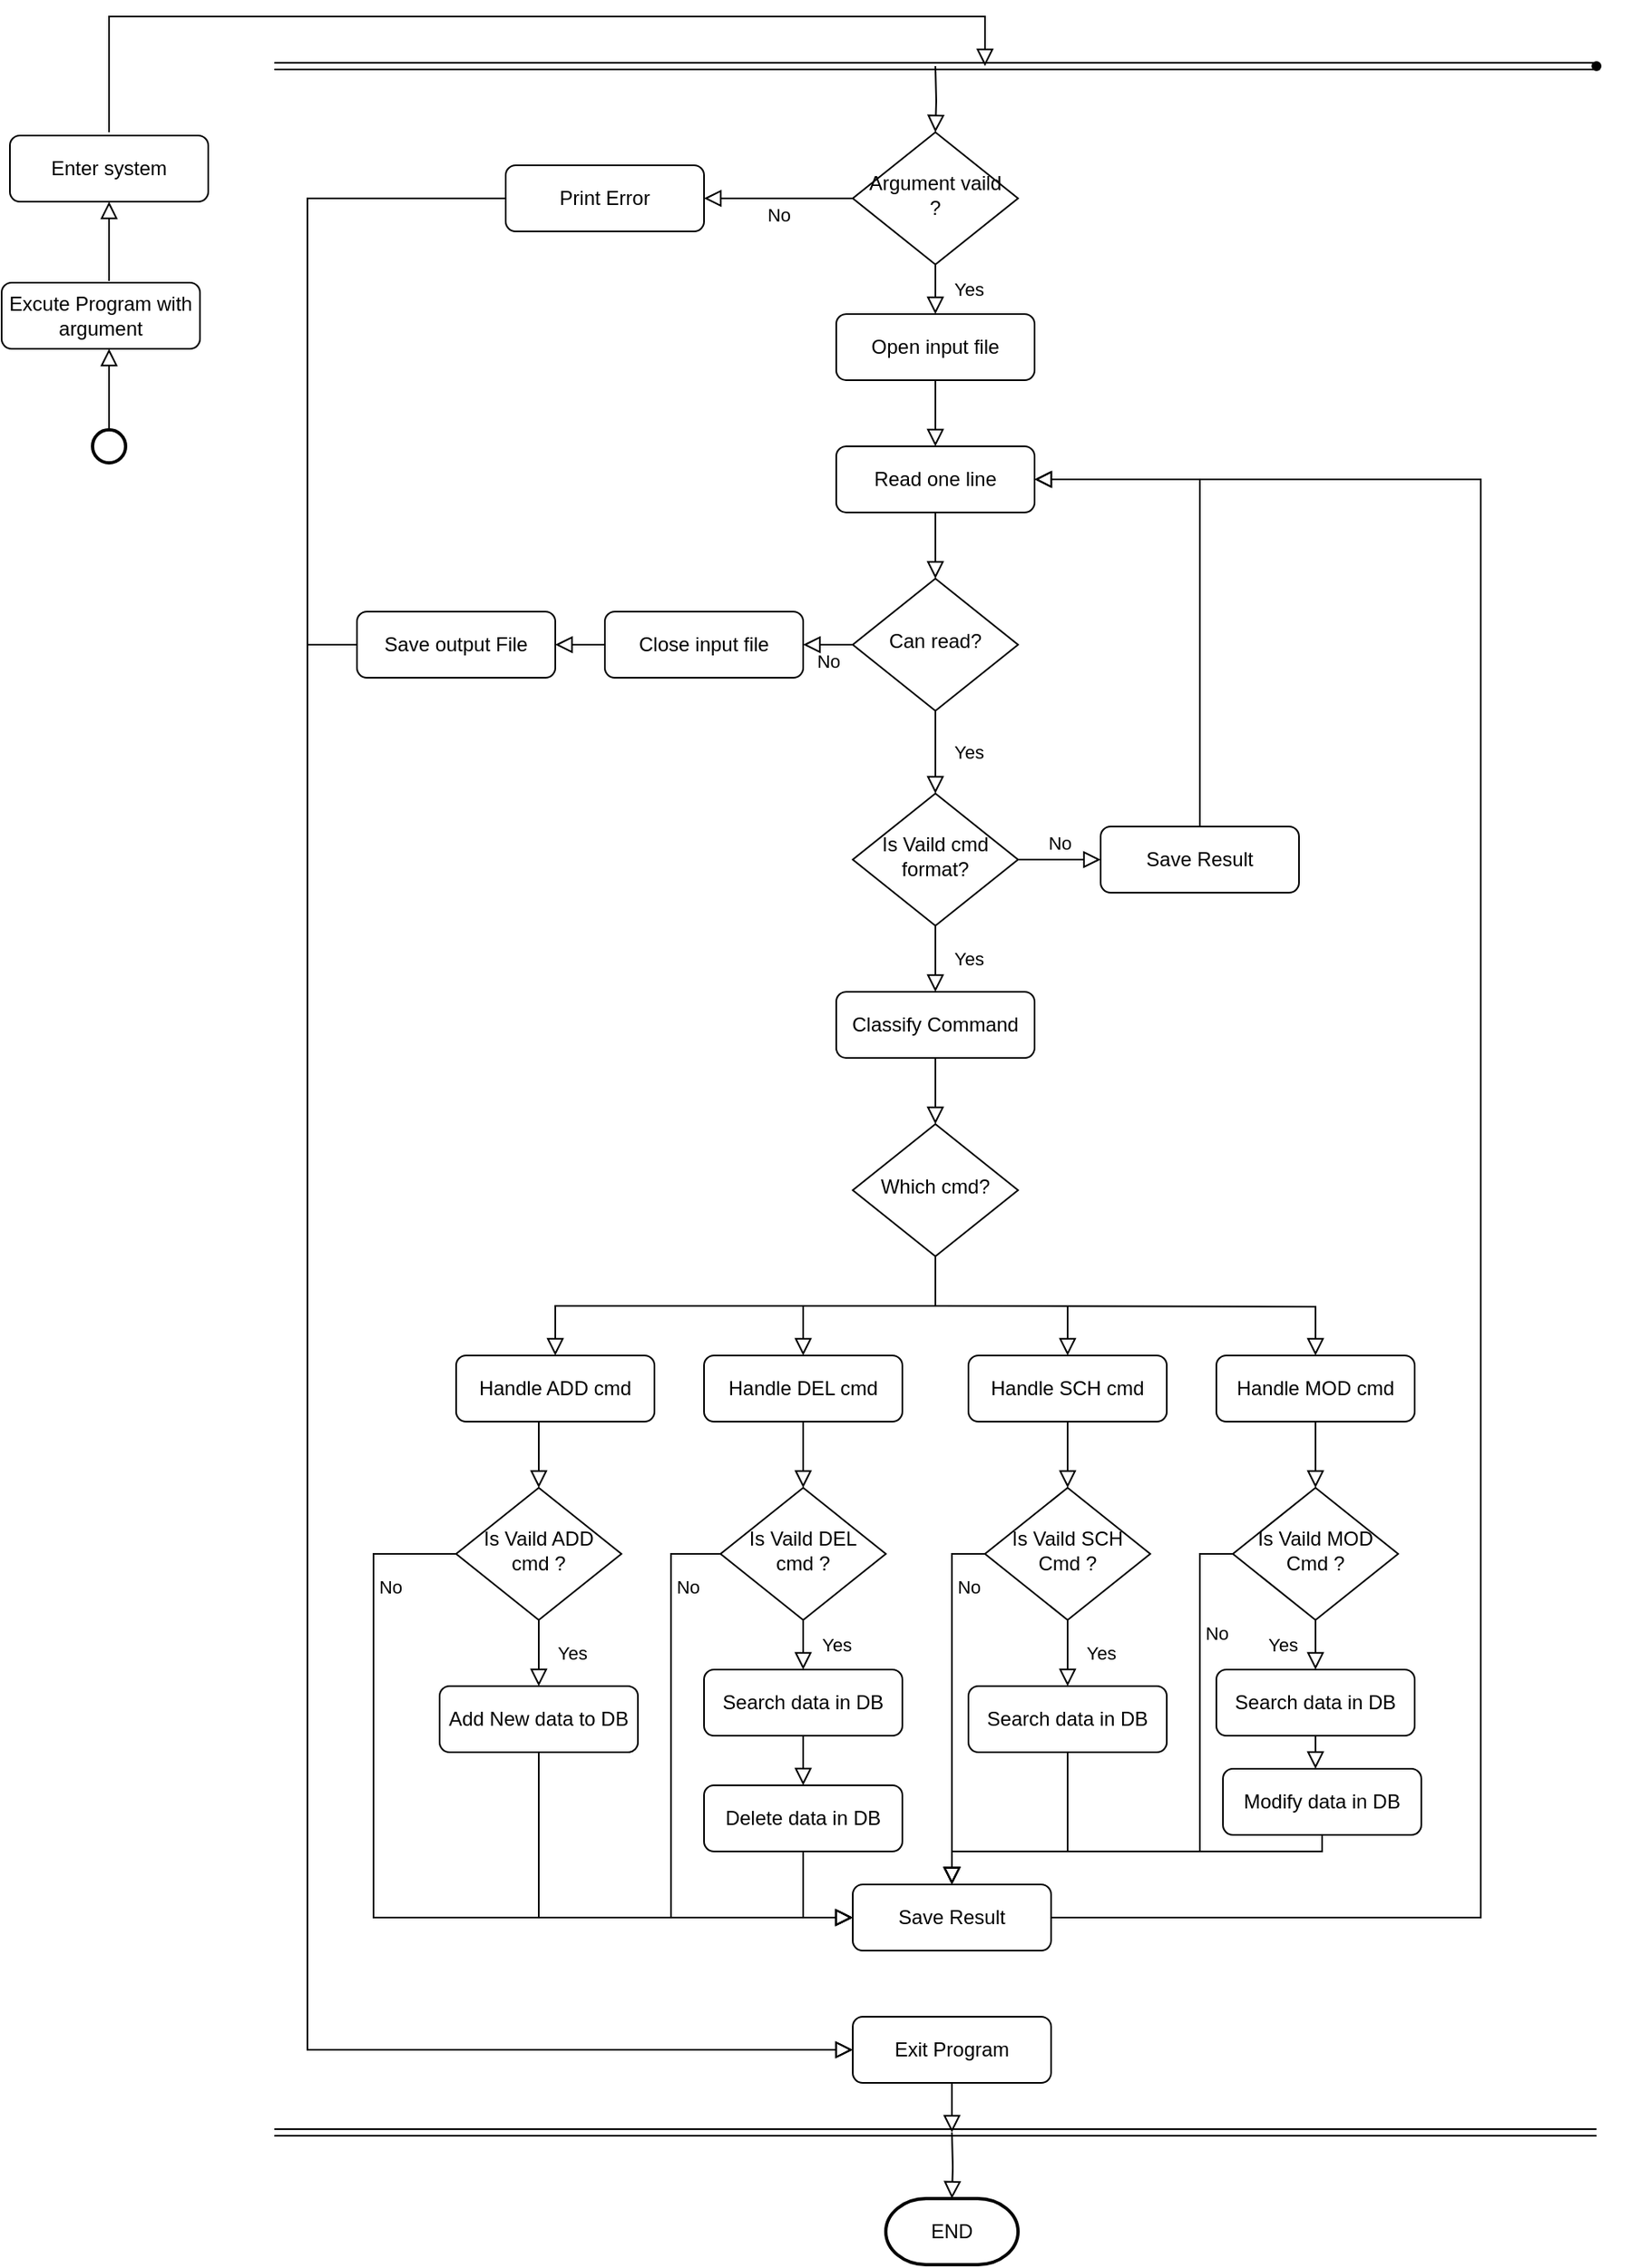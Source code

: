 <mxfile version="17.4.0" type="device"><diagram id="C5RBs43oDa-KdzZeNtuy" name="Page-1"><mxGraphModel dx="3197" dy="2556" grid="1" gridSize="10" guides="1" tooltips="1" connect="1" arrows="1" fold="1" page="1" pageScale="1" pageWidth="827" pageHeight="1169" math="0" shadow="0"><root><mxCell id="WIyWlLk6GJQsqaUBKTNV-0"/><mxCell id="WIyWlLk6GJQsqaUBKTNV-1" parent="WIyWlLk6GJQsqaUBKTNV-0"/><mxCell id="WIyWlLk6GJQsqaUBKTNV-4" value="Yes" style="rounded=0;html=1;jettySize=auto;orthogonalLoop=1;fontSize=11;endArrow=block;endFill=0;endSize=8;strokeWidth=1;shadow=0;labelBackgroundColor=none;edgeStyle=orthogonalEdgeStyle;" parent="WIyWlLk6GJQsqaUBKTNV-1" source="WIyWlLk6GJQsqaUBKTNV-6" edge="1"><mxGeometry y="20" relative="1" as="geometry"><mxPoint as="offset"/><mxPoint x="240" y="360" as="targetPoint"/></mxGeometry></mxCell><mxCell id="WIyWlLk6GJQsqaUBKTNV-5" value="No" style="edgeStyle=orthogonalEdgeStyle;rounded=0;html=1;jettySize=auto;orthogonalLoop=1;fontSize=11;endArrow=block;endFill=0;endSize=8;strokeWidth=1;shadow=0;labelBackgroundColor=none;" parent="WIyWlLk6GJQsqaUBKTNV-1" source="WIyWlLk6GJQsqaUBKTNV-6" target="WIyWlLk6GJQsqaUBKTNV-7" edge="1"><mxGeometry y="10" relative="1" as="geometry"><mxPoint as="offset"/></mxGeometry></mxCell><mxCell id="WIyWlLk6GJQsqaUBKTNV-6" value="Is Vaild cmd format?" style="rhombus;whiteSpace=wrap;html=1;shadow=0;fontFamily=Helvetica;fontSize=12;align=center;strokeWidth=1;spacing=6;spacingTop=-4;" parent="WIyWlLk6GJQsqaUBKTNV-1" vertex="1"><mxGeometry x="190" y="240" width="100" height="80" as="geometry"/></mxCell><mxCell id="WIyWlLk6GJQsqaUBKTNV-7" value="Save Result" style="rounded=1;whiteSpace=wrap;html=1;fontSize=12;glass=0;strokeWidth=1;shadow=0;" parent="WIyWlLk6GJQsqaUBKTNV-1" vertex="1"><mxGeometry x="340" y="260" width="120" height="40" as="geometry"/></mxCell><mxCell id="WIyWlLk6GJQsqaUBKTNV-8" value="No" style="rounded=0;html=1;jettySize=auto;orthogonalLoop=1;fontSize=11;endArrow=block;endFill=0;endSize=8;strokeWidth=1;shadow=0;labelBackgroundColor=none;edgeStyle=orthogonalEdgeStyle;exitX=0;exitY=0.5;exitDx=0;exitDy=0;entryX=0.5;entryY=0;entryDx=0;entryDy=0;" parent="WIyWlLk6GJQsqaUBKTNV-1" source="dnEHYlF9RjigWC5uWO8a-21" target="dnEHYlF9RjigWC5uWO8a-64" edge="1"><mxGeometry x="-0.636" y="10" relative="1" as="geometry"><mxPoint as="offset"/><mxPoint x="620" y="1010" as="sourcePoint"/><mxPoint x="620" y="1070" as="targetPoint"/></mxGeometry></mxCell><mxCell id="dnEHYlF9RjigWC5uWO8a-2" value="Enter system" style="rounded=1;whiteSpace=wrap;html=1;fontSize=12;glass=0;strokeWidth=1;shadow=0;" parent="WIyWlLk6GJQsqaUBKTNV-1" vertex="1"><mxGeometry x="-320" y="-158" width="120" height="40" as="geometry"/></mxCell><mxCell id="dnEHYlF9RjigWC5uWO8a-3" value="" style="rounded=0;html=1;jettySize=auto;orthogonalLoop=1;fontSize=11;endArrow=block;endFill=0;endSize=8;strokeWidth=1;shadow=0;labelBackgroundColor=none;edgeStyle=orthogonalEdgeStyle;" parent="WIyWlLk6GJQsqaUBKTNV-1" edge="1"><mxGeometry relative="1" as="geometry"><mxPoint x="-260" y="-160" as="sourcePoint"/><mxPoint x="270" y="-200" as="targetPoint"/><Array as="points"><mxPoint x="-260" y="-230"/><mxPoint x="270" y="-230"/></Array></mxGeometry></mxCell><mxCell id="dnEHYlF9RjigWC5uWO8a-5" value="" style="shape=link;html=1;rounded=0;" parent="WIyWlLk6GJQsqaUBKTNV-1" target="dnEHYlF9RjigWC5uWO8a-6" edge="1"><mxGeometry width="100" relative="1" as="geometry"><mxPoint x="-160" y="-200" as="sourcePoint"/><mxPoint x="640" y="-200" as="targetPoint"/></mxGeometry></mxCell><mxCell id="dnEHYlF9RjigWC5uWO8a-6" value="" style="shape=waypoint;sketch=0;fillStyle=solid;size=6;pointerEvents=1;points=[];fillColor=none;resizable=0;rotatable=0;perimeter=centerPerimeter;snapToPoint=1;" parent="WIyWlLk6GJQsqaUBKTNV-1" vertex="1"><mxGeometry x="620" y="-220" width="40" height="40" as="geometry"/></mxCell><mxCell id="dnEHYlF9RjigWC5uWO8a-8" value="Excute Program with argument" style="rounded=1;whiteSpace=wrap;html=1;" parent="WIyWlLk6GJQsqaUBKTNV-1" vertex="1"><mxGeometry x="-325" y="-69" width="120" height="40" as="geometry"/></mxCell><mxCell id="dnEHYlF9RjigWC5uWO8a-9" value="" style="rounded=0;html=1;jettySize=auto;orthogonalLoop=1;fontSize=11;endArrow=block;endFill=0;endSize=8;strokeWidth=1;shadow=0;labelBackgroundColor=none;edgeStyle=orthogonalEdgeStyle;" parent="WIyWlLk6GJQsqaUBKTNV-1" target="dnEHYlF9RjigWC5uWO8a-2" edge="1"><mxGeometry relative="1" as="geometry"><mxPoint x="-260" y="-70" as="sourcePoint"/><mxPoint x="-440" y="-60" as="targetPoint"/><Array as="points"><mxPoint x="-260" y="-70"/><mxPoint x="-260" y="-70"/></Array></mxGeometry></mxCell><mxCell id="dnEHYlF9RjigWC5uWO8a-20" value="Is Vaild DEL cmd ?" style="rhombus;whiteSpace=wrap;html=1;shadow=0;fontFamily=Helvetica;fontSize=12;align=center;strokeWidth=1;spacing=6;spacingTop=-4;" parent="WIyWlLk6GJQsqaUBKTNV-1" vertex="1"><mxGeometry x="110" y="660" width="100" height="80" as="geometry"/></mxCell><mxCell id="dnEHYlF9RjigWC5uWO8a-21" value="Is Vaild SCH Cmd ?" style="rhombus;whiteSpace=wrap;html=1;shadow=0;fontFamily=Helvetica;fontSize=12;align=center;strokeWidth=1;spacing=6;spacingTop=-4;" parent="WIyWlLk6GJQsqaUBKTNV-1" vertex="1"><mxGeometry x="270" y="660" width="100" height="80" as="geometry"/></mxCell><mxCell id="dnEHYlF9RjigWC5uWO8a-22" value="Classify Command" style="rounded=1;whiteSpace=wrap;html=1;fontSize=12;glass=0;strokeWidth=1;shadow=0;" parent="WIyWlLk6GJQsqaUBKTNV-1" vertex="1"><mxGeometry x="180" y="360" width="120" height="40" as="geometry"/></mxCell><mxCell id="dnEHYlF9RjigWC5uWO8a-23" value="Is Vaild MOD Cmd ?" style="rhombus;whiteSpace=wrap;html=1;shadow=0;fontFamily=Helvetica;fontSize=12;align=center;strokeWidth=1;spacing=6;spacingTop=-4;" parent="WIyWlLk6GJQsqaUBKTNV-1" vertex="1"><mxGeometry x="420" y="660" width="100" height="80" as="geometry"/></mxCell><mxCell id="dnEHYlF9RjigWC5uWO8a-25" value="Which cmd?" style="rhombus;whiteSpace=wrap;html=1;shadow=0;fontFamily=Helvetica;fontSize=12;align=center;strokeWidth=1;spacing=6;spacingTop=-4;" parent="WIyWlLk6GJQsqaUBKTNV-1" vertex="1"><mxGeometry x="190" y="440" width="100" height="80" as="geometry"/></mxCell><mxCell id="dnEHYlF9RjigWC5uWO8a-26" value="" style="rounded=0;html=1;jettySize=auto;orthogonalLoop=1;fontSize=11;endArrow=block;endFill=0;endSize=8;strokeWidth=1;shadow=0;labelBackgroundColor=none;edgeStyle=orthogonalEdgeStyle;exitX=0.5;exitY=1;exitDx=0;exitDy=0;entryX=0.5;entryY=0;entryDx=0;entryDy=0;" parent="WIyWlLk6GJQsqaUBKTNV-1" source="dnEHYlF9RjigWC5uWO8a-22" target="dnEHYlF9RjigWC5uWO8a-25" edge="1"><mxGeometry relative="1" as="geometry"><mxPoint x="250" y="200" as="sourcePoint"/><mxPoint x="250" y="250" as="targetPoint"/></mxGeometry></mxCell><mxCell id="dnEHYlF9RjigWC5uWO8a-27" value="Handle ADD cmd" style="rounded=1;whiteSpace=wrap;html=1;fontSize=12;glass=0;strokeWidth=1;shadow=0;" parent="WIyWlLk6GJQsqaUBKTNV-1" vertex="1"><mxGeometry x="-50" y="580" width="120" height="40" as="geometry"/></mxCell><mxCell id="dnEHYlF9RjigWC5uWO8a-28" value="Handle DEL cmd" style="rounded=1;whiteSpace=wrap;html=1;fontSize=12;glass=0;strokeWidth=1;shadow=0;" parent="WIyWlLk6GJQsqaUBKTNV-1" vertex="1"><mxGeometry x="100" y="580" width="120" height="40" as="geometry"/></mxCell><mxCell id="dnEHYlF9RjigWC5uWO8a-29" value="Handle SCH cmd" style="rounded=1;whiteSpace=wrap;html=1;fontSize=12;glass=0;strokeWidth=1;shadow=0;" parent="WIyWlLk6GJQsqaUBKTNV-1" vertex="1"><mxGeometry x="260" y="580" width="120" height="40" as="geometry"/></mxCell><mxCell id="dnEHYlF9RjigWC5uWO8a-30" value="Handle MOD cmd" style="rounded=1;whiteSpace=wrap;html=1;fontSize=12;glass=0;strokeWidth=1;shadow=0;" parent="WIyWlLk6GJQsqaUBKTNV-1" vertex="1"><mxGeometry x="410" y="580" width="120" height="40" as="geometry"/></mxCell><mxCell id="dnEHYlF9RjigWC5uWO8a-32" value="" style="rounded=0;html=1;jettySize=auto;orthogonalLoop=1;fontSize=11;endArrow=block;endFill=0;endSize=8;strokeWidth=1;shadow=0;labelBackgroundColor=none;edgeStyle=orthogonalEdgeStyle;entryX=0.5;entryY=0;entryDx=0;entryDy=0;exitX=0.5;exitY=1;exitDx=0;exitDy=0;" parent="WIyWlLk6GJQsqaUBKTNV-1" source="dnEHYlF9RjigWC5uWO8a-25" target="dnEHYlF9RjigWC5uWO8a-27" edge="1"><mxGeometry relative="1" as="geometry"><mxPoint x="240" y="540" as="sourcePoint"/><mxPoint x="250" y="450" as="targetPoint"/></mxGeometry></mxCell><mxCell id="dnEHYlF9RjigWC5uWO8a-33" value="" style="rounded=0;html=1;jettySize=auto;orthogonalLoop=1;fontSize=11;endArrow=block;endFill=0;endSize=8;strokeWidth=1;shadow=0;labelBackgroundColor=none;edgeStyle=orthogonalEdgeStyle;entryX=0.5;entryY=0;entryDx=0;entryDy=0;" parent="WIyWlLk6GJQsqaUBKTNV-1" target="dnEHYlF9RjigWC5uWO8a-28" edge="1"><mxGeometry relative="1" as="geometry"><mxPoint x="160" y="550" as="sourcePoint"/><mxPoint x="250" y="450" as="targetPoint"/></mxGeometry></mxCell><mxCell id="dnEHYlF9RjigWC5uWO8a-34" value="" style="rounded=0;html=1;jettySize=auto;orthogonalLoop=1;fontSize=11;endArrow=block;endFill=0;endSize=8;strokeWidth=1;shadow=0;labelBackgroundColor=none;edgeStyle=orthogonalEdgeStyle;entryX=0.5;entryY=0;entryDx=0;entryDy=0;" parent="WIyWlLk6GJQsqaUBKTNV-1" target="dnEHYlF9RjigWC5uWO8a-30" edge="1"><mxGeometry relative="1" as="geometry"><mxPoint x="240" y="550" as="sourcePoint"/><mxPoint x="480" y="520" as="targetPoint"/></mxGeometry></mxCell><mxCell id="dnEHYlF9RjigWC5uWO8a-35" value="" style="rounded=0;html=1;jettySize=auto;orthogonalLoop=1;fontSize=11;endArrow=block;endFill=0;endSize=8;strokeWidth=1;shadow=0;labelBackgroundColor=none;edgeStyle=orthogonalEdgeStyle;entryX=0.5;entryY=0;entryDx=0;entryDy=0;" parent="WIyWlLk6GJQsqaUBKTNV-1" target="dnEHYlF9RjigWC5uWO8a-29" edge="1"><mxGeometry relative="1" as="geometry"><mxPoint x="320" y="550" as="sourcePoint"/><mxPoint x="250" y="450" as="targetPoint"/></mxGeometry></mxCell><mxCell id="dnEHYlF9RjigWC5uWO8a-36" value="Add New data to DB" style="rounded=1;whiteSpace=wrap;html=1;fontSize=12;glass=0;strokeWidth=1;shadow=0;" parent="WIyWlLk6GJQsqaUBKTNV-1" vertex="1"><mxGeometry x="-60" y="780" width="120" height="40" as="geometry"/></mxCell><mxCell id="dnEHYlF9RjigWC5uWO8a-38" value="Is Vaild ADD cmd ?" style="rhombus;whiteSpace=wrap;html=1;shadow=0;fontFamily=Helvetica;fontSize=12;align=center;strokeWidth=1;spacing=6;spacingTop=-4;" parent="WIyWlLk6GJQsqaUBKTNV-1" vertex="1"><mxGeometry x="-50" y="660" width="100" height="80" as="geometry"/></mxCell><mxCell id="dnEHYlF9RjigWC5uWO8a-39" value="Yes" style="rounded=0;html=1;jettySize=auto;orthogonalLoop=1;fontSize=11;endArrow=block;endFill=0;endSize=8;strokeWidth=1;shadow=0;labelBackgroundColor=none;edgeStyle=orthogonalEdgeStyle;exitX=0.5;exitY=1;exitDx=0;exitDy=0;entryX=0.5;entryY=0;entryDx=0;entryDy=0;" parent="WIyWlLk6GJQsqaUBKTNV-1" source="dnEHYlF9RjigWC5uWO8a-38" target="dnEHYlF9RjigWC5uWO8a-36" edge="1"><mxGeometry y="20" relative="1" as="geometry"><mxPoint as="offset"/><mxPoint x="250" y="330" as="sourcePoint"/><mxPoint y="770" as="targetPoint"/></mxGeometry></mxCell><mxCell id="dnEHYlF9RjigWC5uWO8a-42" value="Argument vaild ?" style="rhombus;whiteSpace=wrap;html=1;shadow=0;fontFamily=Helvetica;fontSize=12;align=center;strokeWidth=1;spacing=6;spacingTop=-4;" parent="WIyWlLk6GJQsqaUBKTNV-1" vertex="1"><mxGeometry x="190" y="-160" width="100" height="80" as="geometry"/></mxCell><mxCell id="dnEHYlF9RjigWC5uWO8a-43" value="" style="shape=link;html=1;rounded=0;" parent="WIyWlLk6GJQsqaUBKTNV-1" edge="1"><mxGeometry width="100" relative="1" as="geometry"><mxPoint x="-160" y="1050" as="sourcePoint"/><mxPoint x="640" y="1050" as="targetPoint"/></mxGeometry></mxCell><mxCell id="dnEHYlF9RjigWC5uWO8a-44" value="Exit Program" style="rounded=1;whiteSpace=wrap;html=1;fontSize=12;glass=0;strokeWidth=1;shadow=0;" parent="WIyWlLk6GJQsqaUBKTNV-1" vertex="1"><mxGeometry x="190" y="980" width="120" height="40" as="geometry"/></mxCell><mxCell id="dnEHYlF9RjigWC5uWO8a-45" value="END" style="strokeWidth=2;html=1;shape=mxgraph.flowchart.terminator;whiteSpace=wrap;" parent="WIyWlLk6GJQsqaUBKTNV-1" vertex="1"><mxGeometry x="210" y="1090" width="80" height="40" as="geometry"/></mxCell><mxCell id="dnEHYlF9RjigWC5uWO8a-46" value="Print Error" style="rounded=1;whiteSpace=wrap;html=1;fontSize=12;glass=0;strokeWidth=1;shadow=0;" parent="WIyWlLk6GJQsqaUBKTNV-1" vertex="1"><mxGeometry x="-20" y="-140" width="120" height="40" as="geometry"/></mxCell><mxCell id="dnEHYlF9RjigWC5uWO8a-47" value="" style="rounded=0;html=1;jettySize=auto;orthogonalLoop=1;fontSize=11;endArrow=block;endFill=0;endSize=8;strokeWidth=1;shadow=0;labelBackgroundColor=none;edgeStyle=orthogonalEdgeStyle;entryX=0.5;entryY=0;entryDx=0;entryDy=0;" parent="WIyWlLk6GJQsqaUBKTNV-1" target="dnEHYlF9RjigWC5uWO8a-42" edge="1"><mxGeometry relative="1" as="geometry"><mxPoint x="240" y="-200" as="sourcePoint"/><mxPoint x="250" y="130" as="targetPoint"/></mxGeometry></mxCell><mxCell id="dnEHYlF9RjigWC5uWO8a-48" value="No" style="edgeStyle=orthogonalEdgeStyle;rounded=0;html=1;jettySize=auto;orthogonalLoop=1;fontSize=11;endArrow=block;endFill=0;endSize=8;strokeWidth=1;shadow=0;labelBackgroundColor=none;exitX=0;exitY=0.5;exitDx=0;exitDy=0;entryX=1;entryY=0.5;entryDx=0;entryDy=0;" parent="WIyWlLk6GJQsqaUBKTNV-1" source="dnEHYlF9RjigWC5uWO8a-42" target="dnEHYlF9RjigWC5uWO8a-46" edge="1"><mxGeometry y="10" relative="1" as="geometry"><mxPoint as="offset"/><mxPoint x="300" y="260" as="sourcePoint"/><mxPoint x="350" y="260" as="targetPoint"/></mxGeometry></mxCell><mxCell id="dnEHYlF9RjigWC5uWO8a-49" value="Open input file" style="rounded=1;whiteSpace=wrap;html=1;fontSize=12;glass=0;strokeWidth=1;shadow=0;" parent="WIyWlLk6GJQsqaUBKTNV-1" vertex="1"><mxGeometry x="180" y="-50" width="120" height="40" as="geometry"/></mxCell><mxCell id="dnEHYlF9RjigWC5uWO8a-51" value="Yes" style="rounded=0;html=1;jettySize=auto;orthogonalLoop=1;fontSize=11;endArrow=block;endFill=0;endSize=8;strokeWidth=1;shadow=0;labelBackgroundColor=none;edgeStyle=orthogonalEdgeStyle;entryX=0.5;entryY=0;entryDx=0;entryDy=0;exitX=0.5;exitY=1;exitDx=0;exitDy=0;" parent="WIyWlLk6GJQsqaUBKTNV-1" source="dnEHYlF9RjigWC5uWO8a-42" target="dnEHYlF9RjigWC5uWO8a-49" edge="1"><mxGeometry y="20" relative="1" as="geometry"><mxPoint as="offset"/><mxPoint x="250" y="300" as="sourcePoint"/><mxPoint x="250" y="340" as="targetPoint"/></mxGeometry></mxCell><mxCell id="dnEHYlF9RjigWC5uWO8a-52" value="Can read?" style="rhombus;whiteSpace=wrap;html=1;shadow=0;fontFamily=Helvetica;fontSize=12;align=center;strokeWidth=1;spacing=6;spacingTop=-4;" parent="WIyWlLk6GJQsqaUBKTNV-1" vertex="1"><mxGeometry x="190" y="110" width="100" height="80" as="geometry"/></mxCell><mxCell id="dnEHYlF9RjigWC5uWO8a-54" value="Read one line" style="rounded=1;whiteSpace=wrap;html=1;fontSize=12;glass=0;strokeWidth=1;shadow=0;" parent="WIyWlLk6GJQsqaUBKTNV-1" vertex="1"><mxGeometry x="180" y="30" width="120" height="40" as="geometry"/></mxCell><mxCell id="dnEHYlF9RjigWC5uWO8a-55" value="" style="rounded=0;html=1;jettySize=auto;orthogonalLoop=1;fontSize=11;endArrow=block;endFill=0;endSize=8;strokeWidth=1;shadow=0;labelBackgroundColor=none;edgeStyle=orthogonalEdgeStyle;exitX=0.5;exitY=1;exitDx=0;exitDy=0;" parent="WIyWlLk6GJQsqaUBKTNV-1" source="dnEHYlF9RjigWC5uWO8a-49" edge="1"><mxGeometry relative="1" as="geometry"><mxPoint x="250" y="260" as="sourcePoint"/><mxPoint x="240" y="30" as="targetPoint"/></mxGeometry></mxCell><mxCell id="dnEHYlF9RjigWC5uWO8a-56" value="Save output File" style="rounded=1;whiteSpace=wrap;html=1;fontSize=12;glass=0;strokeWidth=1;shadow=0;" parent="WIyWlLk6GJQsqaUBKTNV-1" vertex="1"><mxGeometry x="-110" y="130" width="120" height="40" as="geometry"/></mxCell><mxCell id="dnEHYlF9RjigWC5uWO8a-58" value="" style="rounded=0;html=1;jettySize=auto;orthogonalLoop=1;fontSize=11;endArrow=block;endFill=0;endSize=8;strokeWidth=1;shadow=0;labelBackgroundColor=none;edgeStyle=orthogonalEdgeStyle;exitX=0.5;exitY=1;exitDx=0;exitDy=0;entryX=0.5;entryY=0;entryDx=0;entryDy=0;" parent="WIyWlLk6GJQsqaUBKTNV-1" source="dnEHYlF9RjigWC5uWO8a-54" target="dnEHYlF9RjigWC5uWO8a-52" edge="1"><mxGeometry relative="1" as="geometry"><mxPoint x="250" as="sourcePoint"/><mxPoint x="250" y="40" as="targetPoint"/></mxGeometry></mxCell><mxCell id="dnEHYlF9RjigWC5uWO8a-59" value="Yes" style="rounded=0;html=1;jettySize=auto;orthogonalLoop=1;fontSize=11;endArrow=block;endFill=0;endSize=8;strokeWidth=1;shadow=0;labelBackgroundColor=none;edgeStyle=orthogonalEdgeStyle;exitX=0.5;exitY=1;exitDx=0;exitDy=0;" parent="WIyWlLk6GJQsqaUBKTNV-1" source="dnEHYlF9RjigWC5uWO8a-52" edge="1"><mxGeometry y="20" relative="1" as="geometry"><mxPoint as="offset"/><mxPoint x="250" y="330" as="sourcePoint"/><mxPoint x="240" y="240" as="targetPoint"/></mxGeometry></mxCell><mxCell id="dnEHYlF9RjigWC5uWO8a-61" value="" style="rounded=0;html=1;jettySize=auto;orthogonalLoop=1;fontSize=11;endArrow=block;endFill=0;endSize=8;strokeWidth=1;shadow=0;labelBackgroundColor=none;edgeStyle=orthogonalEdgeStyle;exitX=0.5;exitY=1;exitDx=0;exitDy=0;entryX=0;entryY=0.5;entryDx=0;entryDy=0;" parent="WIyWlLk6GJQsqaUBKTNV-1" source="dnEHYlF9RjigWC5uWO8a-36" target="dnEHYlF9RjigWC5uWO8a-64" edge="1"><mxGeometry relative="1" as="geometry"><mxPoint x="250" y="410" as="sourcePoint"/><mxPoint y="920" as="targetPoint"/></mxGeometry></mxCell><mxCell id="dnEHYlF9RjigWC5uWO8a-62" value="Search data in DB" style="rounded=1;whiteSpace=wrap;html=1;fontSize=12;glass=0;strokeWidth=1;shadow=0;" parent="WIyWlLk6GJQsqaUBKTNV-1" vertex="1"><mxGeometry x="100" y="770" width="120" height="40" as="geometry"/></mxCell><mxCell id="dnEHYlF9RjigWC5uWO8a-63" value="Yes" style="rounded=0;html=1;jettySize=auto;orthogonalLoop=1;fontSize=11;endArrow=block;endFill=0;endSize=8;strokeWidth=1;shadow=0;labelBackgroundColor=none;edgeStyle=orthogonalEdgeStyle;exitX=0.5;exitY=1;exitDx=0;exitDy=0;entryX=0.5;entryY=0;entryDx=0;entryDy=0;" parent="WIyWlLk6GJQsqaUBKTNV-1" target="dnEHYlF9RjigWC5uWO8a-62" edge="1"><mxGeometry y="20" relative="1" as="geometry"><mxPoint as="offset"/><mxPoint x="160" y="740" as="sourcePoint"/><mxPoint x="160" y="770" as="targetPoint"/></mxGeometry></mxCell><mxCell id="dnEHYlF9RjigWC5uWO8a-64" value="Save Result" style="rounded=1;whiteSpace=wrap;html=1;fontSize=12;glass=0;strokeWidth=1;shadow=0;" parent="WIyWlLk6GJQsqaUBKTNV-1" vertex="1"><mxGeometry x="190" y="900" width="120" height="40" as="geometry"/></mxCell><mxCell id="dnEHYlF9RjigWC5uWO8a-66" value="" style="rounded=0;html=1;jettySize=auto;orthogonalLoop=1;fontSize=11;endArrow=block;endFill=0;endSize=8;strokeWidth=1;shadow=0;labelBackgroundColor=none;edgeStyle=orthogonalEdgeStyle;exitX=0.417;exitY=1;exitDx=0;exitDy=0;entryX=0.5;entryY=0;entryDx=0;entryDy=0;exitPerimeter=0;" parent="WIyWlLk6GJQsqaUBKTNV-1" source="dnEHYlF9RjigWC5uWO8a-27" target="dnEHYlF9RjigWC5uWO8a-38" edge="1"><mxGeometry relative="1" as="geometry"><mxPoint x="250" y="410" as="sourcePoint"/><mxPoint x="250" y="450" as="targetPoint"/></mxGeometry></mxCell><mxCell id="dnEHYlF9RjigWC5uWO8a-67" value="" style="rounded=0;html=1;jettySize=auto;orthogonalLoop=1;fontSize=11;endArrow=block;endFill=0;endSize=8;strokeWidth=1;shadow=0;labelBackgroundColor=none;edgeStyle=orthogonalEdgeStyle;exitX=0.5;exitY=1;exitDx=0;exitDy=0;entryX=0.5;entryY=0;entryDx=0;entryDy=0;" parent="WIyWlLk6GJQsqaUBKTNV-1" source="dnEHYlF9RjigWC5uWO8a-28" target="dnEHYlF9RjigWC5uWO8a-20" edge="1"><mxGeometry relative="1" as="geometry"><mxPoint x="10.04" y="630" as="sourcePoint"/><mxPoint x="10" y="670" as="targetPoint"/></mxGeometry></mxCell><mxCell id="dnEHYlF9RjigWC5uWO8a-69" value="Search data in DB" style="rounded=1;whiteSpace=wrap;html=1;fontSize=12;glass=0;strokeWidth=1;shadow=0;" parent="WIyWlLk6GJQsqaUBKTNV-1" vertex="1"><mxGeometry x="260" y="780" width="120" height="40" as="geometry"/></mxCell><mxCell id="dnEHYlF9RjigWC5uWO8a-71" value="Search data in DB" style="rounded=1;whiteSpace=wrap;html=1;fontSize=12;glass=0;strokeWidth=1;shadow=0;" parent="WIyWlLk6GJQsqaUBKTNV-1" vertex="1"><mxGeometry x="410" y="770" width="120" height="40" as="geometry"/></mxCell><mxCell id="dnEHYlF9RjigWC5uWO8a-72" value="" style="rounded=0;html=1;jettySize=auto;orthogonalLoop=1;fontSize=11;endArrow=block;endFill=0;endSize=8;strokeWidth=1;shadow=0;labelBackgroundColor=none;edgeStyle=orthogonalEdgeStyle;exitX=0.5;exitY=1;exitDx=0;exitDy=0;entryX=0.5;entryY=0;entryDx=0;entryDy=0;" parent="WIyWlLk6GJQsqaUBKTNV-1" source="dnEHYlF9RjigWC5uWO8a-29" target="dnEHYlF9RjigWC5uWO8a-21" edge="1"><mxGeometry relative="1" as="geometry"><mxPoint x="170" y="630" as="sourcePoint"/><mxPoint x="170" y="670" as="targetPoint"/></mxGeometry></mxCell><mxCell id="dnEHYlF9RjigWC5uWO8a-73" value="" style="rounded=0;html=1;jettySize=auto;orthogonalLoop=1;fontSize=11;endArrow=block;endFill=0;endSize=8;strokeWidth=1;shadow=0;labelBackgroundColor=none;edgeStyle=orthogonalEdgeStyle;exitX=0.5;exitY=1;exitDx=0;exitDy=0;entryX=0.5;entryY=0;entryDx=0;entryDy=0;" parent="WIyWlLk6GJQsqaUBKTNV-1" source="dnEHYlF9RjigWC5uWO8a-30" target="dnEHYlF9RjigWC5uWO8a-23" edge="1"><mxGeometry relative="1" as="geometry"><mxPoint x="330" y="630" as="sourcePoint"/><mxPoint x="330" y="670" as="targetPoint"/></mxGeometry></mxCell><mxCell id="dnEHYlF9RjigWC5uWO8a-74" value="Yes" style="rounded=0;html=1;jettySize=auto;orthogonalLoop=1;fontSize=11;endArrow=block;endFill=0;endSize=8;strokeWidth=1;shadow=0;labelBackgroundColor=none;edgeStyle=orthogonalEdgeStyle;exitX=0.5;exitY=1;exitDx=0;exitDy=0;entryX=0.5;entryY=0;entryDx=0;entryDy=0;" parent="WIyWlLk6GJQsqaUBKTNV-1" source="dnEHYlF9RjigWC5uWO8a-21" target="dnEHYlF9RjigWC5uWO8a-69" edge="1"><mxGeometry y="20" relative="1" as="geometry"><mxPoint as="offset"/><mxPoint x="10" y="750" as="sourcePoint"/><mxPoint x="10" y="790" as="targetPoint"/></mxGeometry></mxCell><mxCell id="dnEHYlF9RjigWC5uWO8a-75" value="Yes" style="rounded=0;html=1;jettySize=auto;orthogonalLoop=1;fontSize=11;endArrow=block;endFill=0;endSize=8;strokeWidth=1;shadow=0;labelBackgroundColor=none;edgeStyle=orthogonalEdgeStyle;exitX=0.5;exitY=1;exitDx=0;exitDy=0;" parent="WIyWlLk6GJQsqaUBKTNV-1" source="dnEHYlF9RjigWC5uWO8a-23" target="dnEHYlF9RjigWC5uWO8a-71" edge="1"><mxGeometry y="20" relative="1" as="geometry"><mxPoint as="offset"/><mxPoint x="330" y="750" as="sourcePoint"/><mxPoint x="330" y="790" as="targetPoint"/></mxGeometry></mxCell><mxCell id="dnEHYlF9RjigWC5uWO8a-76" value="No" style="edgeStyle=orthogonalEdgeStyle;rounded=0;html=1;jettySize=auto;orthogonalLoop=1;fontSize=11;endArrow=block;endFill=0;endSize=8;strokeWidth=1;shadow=0;labelBackgroundColor=none;exitX=0;exitY=0.5;exitDx=0;exitDy=0;" parent="WIyWlLk6GJQsqaUBKTNV-1" source="dnEHYlF9RjigWC5uWO8a-38" edge="1"><mxGeometry x="-0.75" y="10" relative="1" as="geometry"><mxPoint as="offset"/><mxPoint x="300" y="290" as="sourcePoint"/><mxPoint x="190" y="920" as="targetPoint"/><Array as="points"><mxPoint x="-100" y="700"/><mxPoint x="-100" y="920"/></Array></mxGeometry></mxCell><mxCell id="dnEHYlF9RjigWC5uWO8a-77" value="No" style="edgeStyle=orthogonalEdgeStyle;rounded=0;html=1;jettySize=auto;orthogonalLoop=1;fontSize=11;endArrow=block;endFill=0;endSize=8;strokeWidth=1;shadow=0;labelBackgroundColor=none;exitX=0;exitY=0.5;exitDx=0;exitDy=0;entryX=0;entryY=0.5;entryDx=0;entryDy=0;" parent="WIyWlLk6GJQsqaUBKTNV-1" source="dnEHYlF9RjigWC5uWO8a-20" target="dnEHYlF9RjigWC5uWO8a-64" edge="1"><mxGeometry x="-0.722" y="10" relative="1" as="geometry"><mxPoint as="offset"/><mxPoint x="-40" y="710" as="sourcePoint"/><mxPoint x="200" y="930" as="targetPoint"/><Array as="points"><mxPoint x="80" y="700"/><mxPoint x="80" y="920"/></Array></mxGeometry></mxCell><mxCell id="dnEHYlF9RjigWC5uWO8a-80" value="" style="rounded=0;html=1;jettySize=auto;orthogonalLoop=1;fontSize=11;endArrow=block;endFill=0;endSize=8;strokeWidth=1;shadow=0;labelBackgroundColor=none;edgeStyle=orthogonalEdgeStyle;exitX=0.5;exitY=1;exitDx=0;exitDy=0;" parent="WIyWlLk6GJQsqaUBKTNV-1" source="dnEHYlF9RjigWC5uWO8a-69" edge="1"><mxGeometry relative="1" as="geometry"><mxPoint x="250" y="410" as="sourcePoint"/><mxPoint x="250" y="900" as="targetPoint"/><Array as="points"><mxPoint x="320" y="880"/><mxPoint x="250" y="880"/></Array></mxGeometry></mxCell><mxCell id="dnEHYlF9RjigWC5uWO8a-82" value="" style="rounded=0;html=1;jettySize=auto;orthogonalLoop=1;fontSize=11;endArrow=block;endFill=0;endSize=8;strokeWidth=1;shadow=0;labelBackgroundColor=none;edgeStyle=orthogonalEdgeStyle;exitX=1;exitY=0.5;exitDx=0;exitDy=0;entryX=1;entryY=0.5;entryDx=0;entryDy=0;" parent="WIyWlLk6GJQsqaUBKTNV-1" source="dnEHYlF9RjigWC5uWO8a-64" target="dnEHYlF9RjigWC5uWO8a-54" edge="1"><mxGeometry relative="1" as="geometry"><mxPoint x="10.04" y="630" as="sourcePoint"/><mxPoint x="600" y="50" as="targetPoint"/><Array as="points"><mxPoint x="570" y="920"/><mxPoint x="570" y="50"/></Array></mxGeometry></mxCell><mxCell id="dnEHYlF9RjigWC5uWO8a-84" value="" style="rounded=0;html=1;jettySize=auto;orthogonalLoop=1;fontSize=11;endArrow=block;endFill=0;endSize=8;strokeWidth=1;shadow=0;labelBackgroundColor=none;edgeStyle=orthogonalEdgeStyle;exitX=0;exitY=0.5;exitDx=0;exitDy=0;entryX=0;entryY=0.5;entryDx=0;entryDy=0;" parent="WIyWlLk6GJQsqaUBKTNV-1" source="dnEHYlF9RjigWC5uWO8a-56" target="dnEHYlF9RjigWC5uWO8a-44" edge="1"><mxGeometry relative="1" as="geometry"><mxPoint x="250" y="80" as="sourcePoint"/><mxPoint x="-160" y="1081" as="targetPoint"/><Array as="points"><mxPoint x="-140" y="150"/><mxPoint x="-140" y="1000"/></Array></mxGeometry></mxCell><mxCell id="dnEHYlF9RjigWC5uWO8a-87" value="" style="rounded=0;html=1;jettySize=auto;orthogonalLoop=1;fontSize=11;endArrow=block;endFill=0;endSize=8;strokeWidth=1;shadow=0;labelBackgroundColor=none;edgeStyle=orthogonalEdgeStyle;exitX=0.5;exitY=1;exitDx=0;exitDy=0;" parent="WIyWlLk6GJQsqaUBKTNV-1" source="dnEHYlF9RjigWC5uWO8a-44" edge="1"><mxGeometry relative="1" as="geometry"><mxPoint x="260" y="950" as="sourcePoint"/><mxPoint x="250" y="1050" as="targetPoint"/></mxGeometry></mxCell><mxCell id="dnEHYlF9RjigWC5uWO8a-88" value="" style="rounded=0;html=1;jettySize=auto;orthogonalLoop=1;fontSize=11;endArrow=block;endFill=0;endSize=8;strokeWidth=1;shadow=0;labelBackgroundColor=none;edgeStyle=orthogonalEdgeStyle;entryX=0.5;entryY=0;entryDx=0;entryDy=0;entryPerimeter=0;" parent="WIyWlLk6GJQsqaUBKTNV-1" target="dnEHYlF9RjigWC5uWO8a-45" edge="1"><mxGeometry relative="1" as="geometry"><mxPoint x="250" y="1050" as="sourcePoint"/><mxPoint x="260" y="1060" as="targetPoint"/></mxGeometry></mxCell><mxCell id="dnEHYlF9RjigWC5uWO8a-90" value="" style="rounded=0;html=1;jettySize=auto;orthogonalLoop=1;fontSize=11;endArrow=block;endFill=0;endSize=8;strokeWidth=1;shadow=0;labelBackgroundColor=none;edgeStyle=orthogonalEdgeStyle;exitX=0;exitY=0.5;exitDx=0;exitDy=0;" parent="WIyWlLk6GJQsqaUBKTNV-1" source="dnEHYlF9RjigWC5uWO8a-46" edge="1"><mxGeometry relative="1" as="geometry"><mxPoint x="-90" y="160" as="sourcePoint"/><mxPoint x="190" y="1000" as="targetPoint"/><Array as="points"><mxPoint x="-140" y="-120"/><mxPoint x="-140" y="1000"/></Array></mxGeometry></mxCell><mxCell id="dnEHYlF9RjigWC5uWO8a-91" value="No" style="edgeStyle=orthogonalEdgeStyle;rounded=0;html=1;jettySize=auto;orthogonalLoop=1;fontSize=11;endArrow=block;endFill=0;endSize=8;strokeWidth=1;shadow=0;labelBackgroundColor=none;exitX=0;exitY=0.5;exitDx=0;exitDy=0;entryX=1;entryY=0.5;entryDx=0;entryDy=0;" parent="WIyWlLk6GJQsqaUBKTNV-1" source="dnEHYlF9RjigWC5uWO8a-52" target="dnEHYlF9RjigWC5uWO8a-92" edge="1"><mxGeometry y="10" relative="1" as="geometry"><mxPoint as="offset"/><mxPoint x="300" y="290" as="sourcePoint"/><mxPoint x="410" y="130" as="targetPoint"/></mxGeometry></mxCell><mxCell id="dnEHYlF9RjigWC5uWO8a-92" value="Close input file" style="rounded=1;whiteSpace=wrap;html=1;fontSize=12;glass=0;strokeWidth=1;shadow=0;" parent="WIyWlLk6GJQsqaUBKTNV-1" vertex="1"><mxGeometry x="40" y="130" width="120" height="40" as="geometry"/></mxCell><mxCell id="dnEHYlF9RjigWC5uWO8a-93" value="" style="rounded=0;html=1;jettySize=auto;orthogonalLoop=1;fontSize=11;endArrow=block;endFill=0;endSize=8;strokeWidth=1;shadow=0;labelBackgroundColor=none;edgeStyle=orthogonalEdgeStyle;exitX=0;exitY=0.5;exitDx=0;exitDy=0;" parent="WIyWlLk6GJQsqaUBKTNV-1" source="dnEHYlF9RjigWC5uWO8a-92" edge="1"><mxGeometry relative="1" as="geometry"><mxPoint x="250" y="410" as="sourcePoint"/><mxPoint x="10" y="150" as="targetPoint"/></mxGeometry></mxCell><mxCell id="dnEHYlF9RjigWC5uWO8a-94" value="" style="rounded=0;html=1;jettySize=auto;orthogonalLoop=1;fontSize=11;endArrow=block;endFill=0;endSize=8;strokeWidth=1;shadow=0;labelBackgroundColor=none;edgeStyle=orthogonalEdgeStyle;exitX=0.5;exitY=0;exitDx=0;exitDy=0;" parent="WIyWlLk6GJQsqaUBKTNV-1" source="WIyWlLk6GJQsqaUBKTNV-7" edge="1"><mxGeometry relative="1" as="geometry"><mxPoint x="250" as="sourcePoint"/><mxPoint x="300" y="50" as="targetPoint"/><Array as="points"><mxPoint x="400" y="50"/></Array></mxGeometry></mxCell><mxCell id="gKCv1FUGqA5pa8oy1b2I-0" value="No" style="rounded=0;html=1;jettySize=auto;orthogonalLoop=1;fontSize=11;endArrow=block;endFill=0;endSize=8;strokeWidth=1;shadow=0;labelBackgroundColor=none;edgeStyle=orthogonalEdgeStyle;exitX=0;exitY=0.5;exitDx=0;exitDy=0;" parent="WIyWlLk6GJQsqaUBKTNV-1" source="dnEHYlF9RjigWC5uWO8a-23" edge="1"><mxGeometry x="-0.636" y="10" relative="1" as="geometry"><mxPoint as="offset"/><mxPoint x="280" y="710" as="sourcePoint"/><mxPoint x="250" y="900" as="targetPoint"/><Array as="points"><mxPoint x="400" y="700"/><mxPoint x="400" y="880"/><mxPoint x="250" y="880"/></Array></mxGeometry></mxCell><mxCell id="3MHonboRwBSVBTPUj9D--0" value="Delete data in DB" style="rounded=1;whiteSpace=wrap;html=1;fontSize=12;glass=0;strokeWidth=1;shadow=0;" vertex="1" parent="WIyWlLk6GJQsqaUBKTNV-1"><mxGeometry x="100" y="840" width="120" height="40" as="geometry"/></mxCell><mxCell id="3MHonboRwBSVBTPUj9D--4" value="" style="rounded=0;html=1;jettySize=auto;orthogonalLoop=1;fontSize=11;endArrow=block;endFill=0;endSize=8;strokeWidth=1;shadow=0;labelBackgroundColor=none;edgeStyle=orthogonalEdgeStyle;exitX=0.5;exitY=1;exitDx=0;exitDy=0;entryX=0.5;entryY=0;entryDx=0;entryDy=0;" edge="1" parent="WIyWlLk6GJQsqaUBKTNV-1" source="dnEHYlF9RjigWC5uWO8a-62" target="3MHonboRwBSVBTPUj9D--0"><mxGeometry relative="1" as="geometry"><mxPoint x="170" y="630" as="sourcePoint"/><mxPoint x="170" y="670" as="targetPoint"/></mxGeometry></mxCell><mxCell id="3MHonboRwBSVBTPUj9D--5" value="" style="rounded=0;html=1;jettySize=auto;orthogonalLoop=1;fontSize=11;endArrow=block;endFill=0;endSize=8;strokeWidth=1;shadow=0;labelBackgroundColor=none;edgeStyle=orthogonalEdgeStyle;exitX=0.5;exitY=1;exitDx=0;exitDy=0;" edge="1" parent="WIyWlLk6GJQsqaUBKTNV-1" source="3MHonboRwBSVBTPUj9D--0"><mxGeometry relative="1" as="geometry"><mxPoint x="170" y="820" as="sourcePoint"/><mxPoint x="190" y="920" as="targetPoint"/><Array as="points"><mxPoint x="160" y="920"/></Array></mxGeometry></mxCell><mxCell id="3MHonboRwBSVBTPUj9D--6" value="Modify data in DB" style="rounded=1;whiteSpace=wrap;html=1;fontSize=12;glass=0;strokeWidth=1;shadow=0;" vertex="1" parent="WIyWlLk6GJQsqaUBKTNV-1"><mxGeometry x="414" y="830" width="120" height="40" as="geometry"/></mxCell><mxCell id="3MHonboRwBSVBTPUj9D--7" value="" style="rounded=0;html=1;jettySize=auto;orthogonalLoop=1;fontSize=11;endArrow=block;endFill=0;endSize=8;strokeWidth=1;shadow=0;labelBackgroundColor=none;edgeStyle=orthogonalEdgeStyle;exitX=0.5;exitY=1;exitDx=0;exitDy=0;" edge="1" parent="WIyWlLk6GJQsqaUBKTNV-1" source="dnEHYlF9RjigWC5uWO8a-71"><mxGeometry relative="1" as="geometry"><mxPoint x="170" y="820" as="sourcePoint"/><mxPoint x="470" y="830" as="targetPoint"/></mxGeometry></mxCell><mxCell id="3MHonboRwBSVBTPUj9D--8" value="" style="rounded=0;html=1;jettySize=auto;orthogonalLoop=1;fontSize=11;endArrow=block;endFill=0;endSize=8;strokeWidth=1;shadow=0;labelBackgroundColor=none;edgeStyle=orthogonalEdgeStyle;exitX=0.5;exitY=1;exitDx=0;exitDy=0;" edge="1" parent="WIyWlLk6GJQsqaUBKTNV-1" source="3MHonboRwBSVBTPUj9D--6"><mxGeometry relative="1" as="geometry"><mxPoint x="480" y="820" as="sourcePoint"/><mxPoint x="250" y="900" as="targetPoint"/><Array as="points"><mxPoint x="474" y="880"/></Array></mxGeometry></mxCell><mxCell id="dnEHYlF9RjigWC5uWO8a-12" value="" style="strokeWidth=2;html=1;shape=mxgraph.flowchart.start_2;whiteSpace=wrap;" parent="WIyWlLk6GJQsqaUBKTNV-1" vertex="1"><mxGeometry x="-270" y="20" width="20" height="20" as="geometry"/></mxCell><mxCell id="3MHonboRwBSVBTPUj9D--13" value="" style="rounded=0;html=1;jettySize=auto;orthogonalLoop=1;fontSize=11;endArrow=block;endFill=0;endSize=8;strokeWidth=1;shadow=0;labelBackgroundColor=none;edgeStyle=orthogonalEdgeStyle;" edge="1" parent="WIyWlLk6GJQsqaUBKTNV-1"><mxGeometry relative="1" as="geometry"><mxPoint x="-260" y="19" as="sourcePoint"/><mxPoint x="-260" y="-29" as="targetPoint"/><Array as="points"><mxPoint x="-260" y="19"/><mxPoint x="-260" y="19"/></Array></mxGeometry></mxCell></root></mxGraphModel></diagram></mxfile>